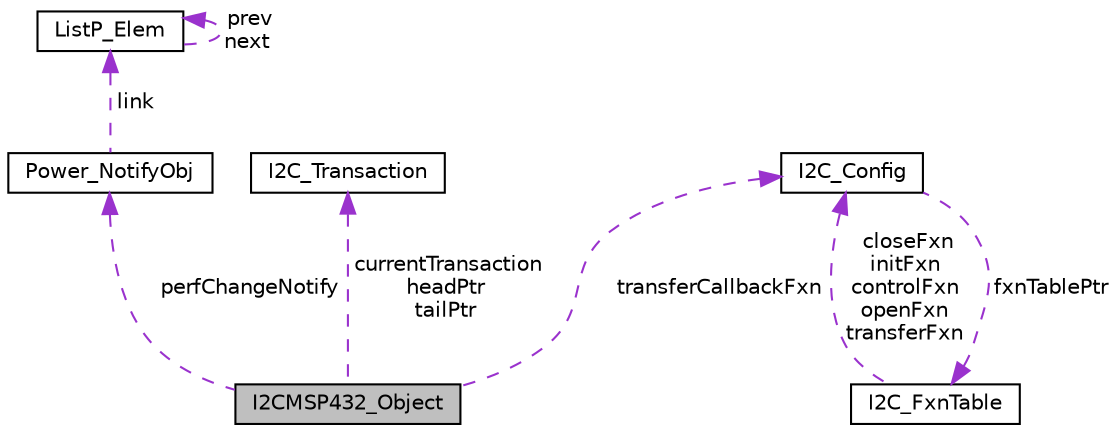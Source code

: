digraph "I2CMSP432_Object"
{
  edge [fontname="Helvetica",fontsize="10",labelfontname="Helvetica",labelfontsize="10"];
  node [fontname="Helvetica",fontsize="10",shape=record];
  Node1 [label="I2CMSP432_Object",height=0.2,width=0.4,color="black", fillcolor="grey75", style="filled", fontcolor="black"];
  Node2 -> Node1 [dir="back",color="darkorchid3",fontsize="10",style="dashed",label=" perfChangeNotify" ];
  Node2 [label="Power_NotifyObj",height=0.2,width=0.4,color="black", fillcolor="white", style="filled",URL="$struct_power___notify_obj.html",tooltip="Power notify object structure. "];
  Node3 -> Node2 [dir="back",color="darkorchid3",fontsize="10",style="dashed",label=" link" ];
  Node3 [label="ListP_Elem",height=0.2,width=0.4,color="black", fillcolor="white", style="filled",URL="$struct_list_p___elem.html"];
  Node3 -> Node3 [dir="back",color="darkorchid3",fontsize="10",style="dashed",label=" prev\nnext" ];
  Node4 -> Node1 [dir="back",color="darkorchid3",fontsize="10",style="dashed",label=" currentTransaction\nheadPtr\ntailPtr" ];
  Node4 [label="I2C_Transaction",height=0.2,width=0.4,color="black", fillcolor="white", style="filled",URL="$struct_i2_c___transaction.html",tooltip="I2C transaction. "];
  Node5 -> Node1 [dir="back",color="darkorchid3",fontsize="10",style="dashed",label=" transferCallbackFxn" ];
  Node5 [label="I2C_Config",height=0.2,width=0.4,color="black", fillcolor="white", style="filled",URL="$struct_i2_c___config.html",tooltip="I2C Global configuration. "];
  Node6 -> Node5 [dir="back",color="darkorchid3",fontsize="10",style="dashed",label=" fxnTablePtr" ];
  Node6 [label="I2C_FxnTable",height=0.2,width=0.4,color="black", fillcolor="white", style="filled",URL="$struct_i2_c___fxn_table.html",tooltip="The definition of a I2C function table that contains the required set of functions to control a speci..."];
  Node5 -> Node6 [dir="back",color="darkorchid3",fontsize="10",style="dashed",label=" closeFxn\ninitFxn\ncontrolFxn\nopenFxn\ntransferFxn" ];
}
